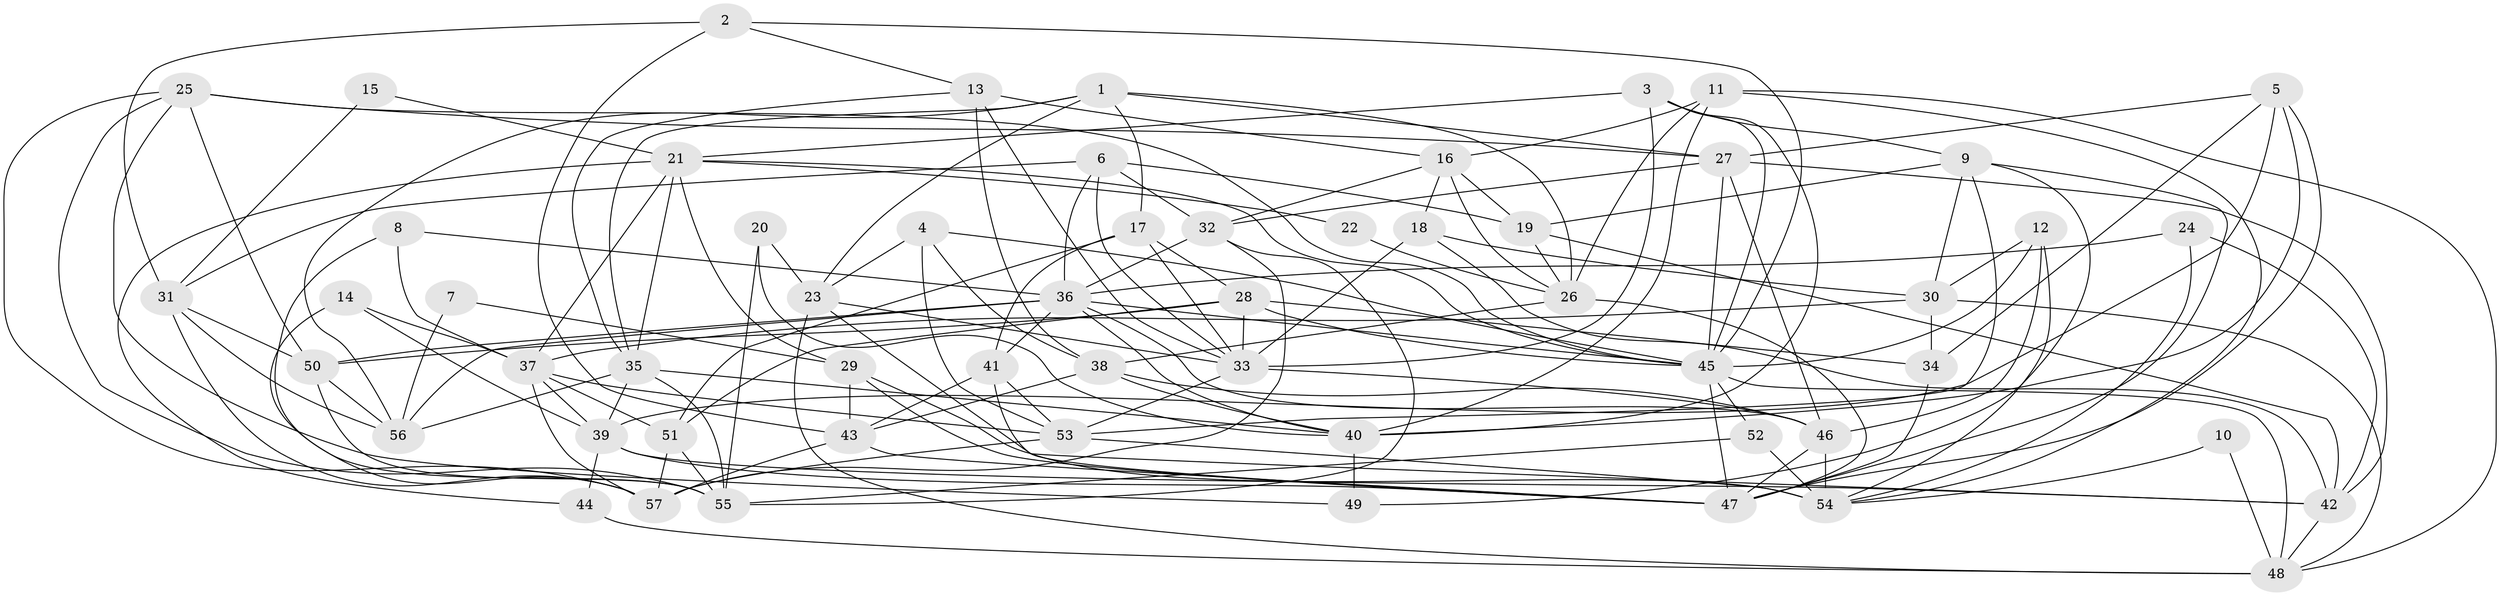 // original degree distribution, {7: 0.02654867256637168, 4: 0.3008849557522124, 6: 0.11504424778761062, 3: 0.22123893805309736, 2: 0.1504424778761062, 5: 0.17699115044247787, 8: 0.008849557522123894}
// Generated by graph-tools (version 1.1) at 2025/50/03/09/25 03:50:06]
// undirected, 57 vertices, 161 edges
graph export_dot {
graph [start="1"]
  node [color=gray90,style=filled];
  1;
  2;
  3;
  4;
  5;
  6;
  7;
  8;
  9;
  10;
  11;
  12;
  13;
  14;
  15;
  16;
  17;
  18;
  19;
  20;
  21;
  22;
  23;
  24;
  25;
  26;
  27;
  28;
  29;
  30;
  31;
  32;
  33;
  34;
  35;
  36;
  37;
  38;
  39;
  40;
  41;
  42;
  43;
  44;
  45;
  46;
  47;
  48;
  49;
  50;
  51;
  52;
  53;
  54;
  55;
  56;
  57;
  1 -- 17 [weight=1.0];
  1 -- 23 [weight=1.0];
  1 -- 26 [weight=1.0];
  1 -- 27 [weight=1.0];
  1 -- 35 [weight=1.0];
  1 -- 56 [weight=1.0];
  2 -- 13 [weight=1.0];
  2 -- 31 [weight=1.0];
  2 -- 43 [weight=1.0];
  2 -- 45 [weight=1.0];
  3 -- 9 [weight=1.0];
  3 -- 21 [weight=1.0];
  3 -- 33 [weight=1.0];
  3 -- 40 [weight=1.0];
  3 -- 45 [weight=1.0];
  4 -- 23 [weight=1.0];
  4 -- 38 [weight=1.0];
  4 -- 45 [weight=1.0];
  4 -- 53 [weight=1.0];
  5 -- 27 [weight=1.0];
  5 -- 34 [weight=1.0];
  5 -- 39 [weight=1.0];
  5 -- 40 [weight=1.0];
  5 -- 47 [weight=1.0];
  6 -- 19 [weight=1.0];
  6 -- 31 [weight=1.0];
  6 -- 32 [weight=1.0];
  6 -- 33 [weight=1.0];
  6 -- 36 [weight=1.0];
  7 -- 29 [weight=1.0];
  7 -- 56 [weight=1.0];
  8 -- 36 [weight=1.0];
  8 -- 37 [weight=1.0];
  8 -- 55 [weight=1.0];
  9 -- 19 [weight=1.0];
  9 -- 30 [weight=1.0];
  9 -- 47 [weight=1.0];
  9 -- 49 [weight=1.0];
  9 -- 53 [weight=1.0];
  10 -- 48 [weight=1.0];
  10 -- 54 [weight=1.0];
  11 -- 16 [weight=1.0];
  11 -- 26 [weight=1.0];
  11 -- 40 [weight=1.0];
  11 -- 48 [weight=1.0];
  11 -- 54 [weight=1.0];
  12 -- 30 [weight=1.0];
  12 -- 45 [weight=1.0];
  12 -- 46 [weight=1.0];
  12 -- 54 [weight=1.0];
  13 -- 16 [weight=1.0];
  13 -- 33 [weight=1.0];
  13 -- 35 [weight=1.0];
  13 -- 38 [weight=1.0];
  14 -- 37 [weight=1.0];
  14 -- 39 [weight=1.0];
  14 -- 57 [weight=1.0];
  15 -- 21 [weight=1.0];
  15 -- 31 [weight=1.0];
  16 -- 18 [weight=1.0];
  16 -- 19 [weight=1.0];
  16 -- 26 [weight=1.0];
  16 -- 32 [weight=1.0];
  17 -- 28 [weight=1.0];
  17 -- 33 [weight=1.0];
  17 -- 41 [weight=1.0];
  17 -- 51 [weight=1.0];
  18 -- 30 [weight=1.0];
  18 -- 33 [weight=1.0];
  18 -- 42 [weight=1.0];
  19 -- 26 [weight=1.0];
  19 -- 42 [weight=1.0];
  20 -- 23 [weight=1.0];
  20 -- 40 [weight=1.0];
  20 -- 55 [weight=1.0];
  21 -- 22 [weight=1.0];
  21 -- 29 [weight=1.0];
  21 -- 35 [weight=1.0];
  21 -- 37 [weight=1.0];
  21 -- 44 [weight=1.0];
  21 -- 45 [weight=1.0];
  22 -- 26 [weight=2.0];
  23 -- 33 [weight=1.0];
  23 -- 48 [weight=1.0];
  23 -- 54 [weight=1.0];
  24 -- 36 [weight=1.0];
  24 -- 42 [weight=1.0];
  24 -- 54 [weight=1.0];
  25 -- 27 [weight=1.0];
  25 -- 45 [weight=1.0];
  25 -- 49 [weight=1.0];
  25 -- 50 [weight=1.0];
  25 -- 55 [weight=1.0];
  25 -- 57 [weight=1.0];
  26 -- 38 [weight=1.0];
  26 -- 47 [weight=2.0];
  27 -- 32 [weight=1.0];
  27 -- 42 [weight=1.0];
  27 -- 45 [weight=1.0];
  27 -- 46 [weight=1.0];
  28 -- 33 [weight=1.0];
  28 -- 34 [weight=1.0];
  28 -- 45 [weight=1.0];
  28 -- 50 [weight=1.0];
  28 -- 51 [weight=1.0];
  29 -- 42 [weight=1.0];
  29 -- 43 [weight=1.0];
  29 -- 47 [weight=1.0];
  30 -- 34 [weight=1.0];
  30 -- 37 [weight=1.0];
  30 -- 48 [weight=1.0];
  31 -- 50 [weight=1.0];
  31 -- 56 [weight=1.0];
  31 -- 57 [weight=1.0];
  32 -- 36 [weight=1.0];
  32 -- 55 [weight=1.0];
  32 -- 57 [weight=1.0];
  33 -- 46 [weight=1.0];
  33 -- 53 [weight=1.0];
  34 -- 47 [weight=1.0];
  35 -- 39 [weight=1.0];
  35 -- 40 [weight=1.0];
  35 -- 55 [weight=1.0];
  35 -- 56 [weight=1.0];
  36 -- 40 [weight=1.0];
  36 -- 41 [weight=1.0];
  36 -- 45 [weight=1.0];
  36 -- 46 [weight=1.0];
  36 -- 50 [weight=1.0];
  36 -- 56 [weight=1.0];
  37 -- 39 [weight=1.0];
  37 -- 51 [weight=1.0];
  37 -- 53 [weight=1.0];
  37 -- 57 [weight=1.0];
  38 -- 40 [weight=1.0];
  38 -- 43 [weight=1.0];
  38 -- 46 [weight=2.0];
  39 -- 42 [weight=1.0];
  39 -- 44 [weight=1.0];
  39 -- 47 [weight=1.0];
  40 -- 49 [weight=1.0];
  41 -- 43 [weight=1.0];
  41 -- 47 [weight=1.0];
  41 -- 53 [weight=1.0];
  42 -- 48 [weight=1.0];
  43 -- 47 [weight=1.0];
  43 -- 57 [weight=1.0];
  44 -- 48 [weight=1.0];
  45 -- 47 [weight=2.0];
  45 -- 48 [weight=1.0];
  45 -- 52 [weight=1.0];
  46 -- 47 [weight=1.0];
  46 -- 54 [weight=3.0];
  50 -- 55 [weight=1.0];
  50 -- 56 [weight=1.0];
  51 -- 55 [weight=1.0];
  51 -- 57 [weight=1.0];
  52 -- 54 [weight=1.0];
  52 -- 55 [weight=1.0];
  53 -- 54 [weight=1.0];
  53 -- 57 [weight=1.0];
}
